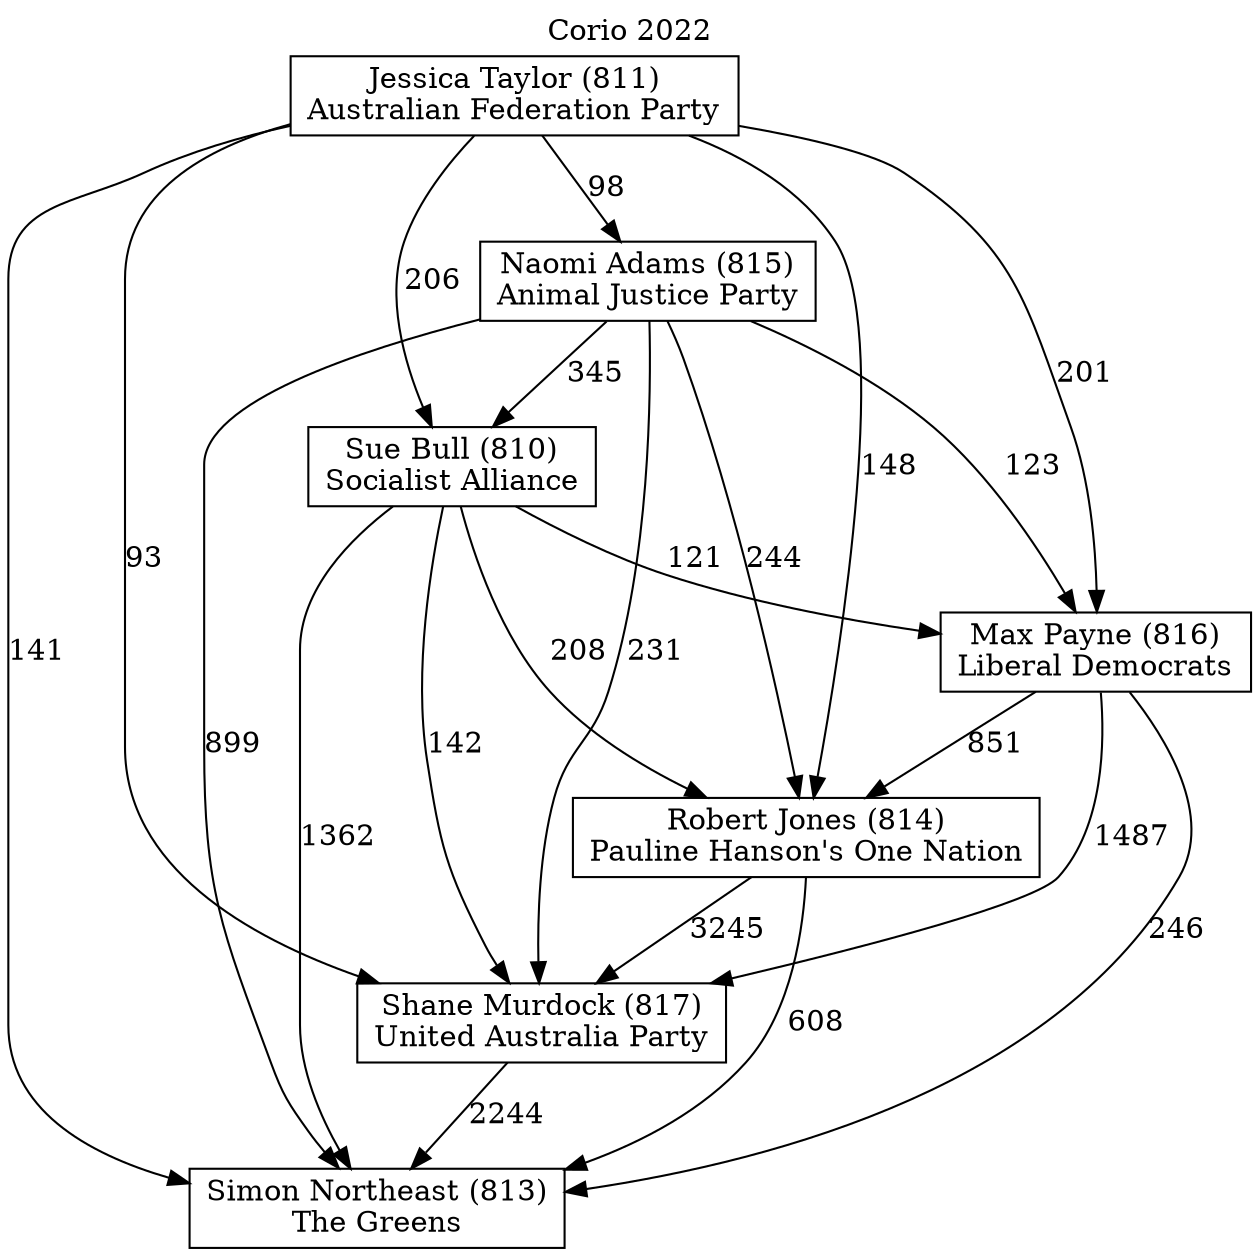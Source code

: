 // House preference flow
digraph "Simon Northeast (813)_Corio_2022" {
	graph [label="Corio 2022" labelloc=t mclimit=10]
	node [shape=box]
	"Simon Northeast (813)" [label="Simon Northeast (813)
The Greens"]
	"Shane Murdock (817)" [label="Shane Murdock (817)
United Australia Party"]
	"Robert Jones (814)" [label="Robert Jones (814)
Pauline Hanson's One Nation"]
	"Max Payne (816)" [label="Max Payne (816)
Liberal Democrats"]
	"Sue Bull (810)" [label="Sue Bull (810)
Socialist Alliance"]
	"Naomi Adams (815)" [label="Naomi Adams (815)
Animal Justice Party"]
	"Jessica Taylor (811)" [label="Jessica Taylor (811)
Australian Federation Party"]
	"Simon Northeast (813)" [label="Simon Northeast (813)
The Greens"]
	"Robert Jones (814)" [label="Robert Jones (814)
Pauline Hanson's One Nation"]
	"Max Payne (816)" [label="Max Payne (816)
Liberal Democrats"]
	"Sue Bull (810)" [label="Sue Bull (810)
Socialist Alliance"]
	"Naomi Adams (815)" [label="Naomi Adams (815)
Animal Justice Party"]
	"Jessica Taylor (811)" [label="Jessica Taylor (811)
Australian Federation Party"]
	"Simon Northeast (813)" [label="Simon Northeast (813)
The Greens"]
	"Max Payne (816)" [label="Max Payne (816)
Liberal Democrats"]
	"Sue Bull (810)" [label="Sue Bull (810)
Socialist Alliance"]
	"Naomi Adams (815)" [label="Naomi Adams (815)
Animal Justice Party"]
	"Jessica Taylor (811)" [label="Jessica Taylor (811)
Australian Federation Party"]
	"Simon Northeast (813)" [label="Simon Northeast (813)
The Greens"]
	"Sue Bull (810)" [label="Sue Bull (810)
Socialist Alliance"]
	"Naomi Adams (815)" [label="Naomi Adams (815)
Animal Justice Party"]
	"Jessica Taylor (811)" [label="Jessica Taylor (811)
Australian Federation Party"]
	"Simon Northeast (813)" [label="Simon Northeast (813)
The Greens"]
	"Naomi Adams (815)" [label="Naomi Adams (815)
Animal Justice Party"]
	"Jessica Taylor (811)" [label="Jessica Taylor (811)
Australian Federation Party"]
	"Simon Northeast (813)" [label="Simon Northeast (813)
The Greens"]
	"Jessica Taylor (811)" [label="Jessica Taylor (811)
Australian Federation Party"]
	"Jessica Taylor (811)" [label="Jessica Taylor (811)
Australian Federation Party"]
	"Naomi Adams (815)" [label="Naomi Adams (815)
Animal Justice Party"]
	"Jessica Taylor (811)" [label="Jessica Taylor (811)
Australian Federation Party"]
	"Jessica Taylor (811)" [label="Jessica Taylor (811)
Australian Federation Party"]
	"Sue Bull (810)" [label="Sue Bull (810)
Socialist Alliance"]
	"Naomi Adams (815)" [label="Naomi Adams (815)
Animal Justice Party"]
	"Jessica Taylor (811)" [label="Jessica Taylor (811)
Australian Federation Party"]
	"Sue Bull (810)" [label="Sue Bull (810)
Socialist Alliance"]
	"Jessica Taylor (811)" [label="Jessica Taylor (811)
Australian Federation Party"]
	"Jessica Taylor (811)" [label="Jessica Taylor (811)
Australian Federation Party"]
	"Naomi Adams (815)" [label="Naomi Adams (815)
Animal Justice Party"]
	"Jessica Taylor (811)" [label="Jessica Taylor (811)
Australian Federation Party"]
	"Jessica Taylor (811)" [label="Jessica Taylor (811)
Australian Federation Party"]
	"Max Payne (816)" [label="Max Payne (816)
Liberal Democrats"]
	"Sue Bull (810)" [label="Sue Bull (810)
Socialist Alliance"]
	"Naomi Adams (815)" [label="Naomi Adams (815)
Animal Justice Party"]
	"Jessica Taylor (811)" [label="Jessica Taylor (811)
Australian Federation Party"]
	"Max Payne (816)" [label="Max Payne (816)
Liberal Democrats"]
	"Naomi Adams (815)" [label="Naomi Adams (815)
Animal Justice Party"]
	"Jessica Taylor (811)" [label="Jessica Taylor (811)
Australian Federation Party"]
	"Max Payne (816)" [label="Max Payne (816)
Liberal Democrats"]
	"Jessica Taylor (811)" [label="Jessica Taylor (811)
Australian Federation Party"]
	"Jessica Taylor (811)" [label="Jessica Taylor (811)
Australian Federation Party"]
	"Naomi Adams (815)" [label="Naomi Adams (815)
Animal Justice Party"]
	"Jessica Taylor (811)" [label="Jessica Taylor (811)
Australian Federation Party"]
	"Jessica Taylor (811)" [label="Jessica Taylor (811)
Australian Federation Party"]
	"Sue Bull (810)" [label="Sue Bull (810)
Socialist Alliance"]
	"Naomi Adams (815)" [label="Naomi Adams (815)
Animal Justice Party"]
	"Jessica Taylor (811)" [label="Jessica Taylor (811)
Australian Federation Party"]
	"Sue Bull (810)" [label="Sue Bull (810)
Socialist Alliance"]
	"Jessica Taylor (811)" [label="Jessica Taylor (811)
Australian Federation Party"]
	"Jessica Taylor (811)" [label="Jessica Taylor (811)
Australian Federation Party"]
	"Naomi Adams (815)" [label="Naomi Adams (815)
Animal Justice Party"]
	"Jessica Taylor (811)" [label="Jessica Taylor (811)
Australian Federation Party"]
	"Jessica Taylor (811)" [label="Jessica Taylor (811)
Australian Federation Party"]
	"Robert Jones (814)" [label="Robert Jones (814)
Pauline Hanson's One Nation"]
	"Max Payne (816)" [label="Max Payne (816)
Liberal Democrats"]
	"Sue Bull (810)" [label="Sue Bull (810)
Socialist Alliance"]
	"Naomi Adams (815)" [label="Naomi Adams (815)
Animal Justice Party"]
	"Jessica Taylor (811)" [label="Jessica Taylor (811)
Australian Federation Party"]
	"Robert Jones (814)" [label="Robert Jones (814)
Pauline Hanson's One Nation"]
	"Sue Bull (810)" [label="Sue Bull (810)
Socialist Alliance"]
	"Naomi Adams (815)" [label="Naomi Adams (815)
Animal Justice Party"]
	"Jessica Taylor (811)" [label="Jessica Taylor (811)
Australian Federation Party"]
	"Robert Jones (814)" [label="Robert Jones (814)
Pauline Hanson's One Nation"]
	"Naomi Adams (815)" [label="Naomi Adams (815)
Animal Justice Party"]
	"Jessica Taylor (811)" [label="Jessica Taylor (811)
Australian Federation Party"]
	"Robert Jones (814)" [label="Robert Jones (814)
Pauline Hanson's One Nation"]
	"Jessica Taylor (811)" [label="Jessica Taylor (811)
Australian Federation Party"]
	"Jessica Taylor (811)" [label="Jessica Taylor (811)
Australian Federation Party"]
	"Naomi Adams (815)" [label="Naomi Adams (815)
Animal Justice Party"]
	"Jessica Taylor (811)" [label="Jessica Taylor (811)
Australian Federation Party"]
	"Jessica Taylor (811)" [label="Jessica Taylor (811)
Australian Federation Party"]
	"Sue Bull (810)" [label="Sue Bull (810)
Socialist Alliance"]
	"Naomi Adams (815)" [label="Naomi Adams (815)
Animal Justice Party"]
	"Jessica Taylor (811)" [label="Jessica Taylor (811)
Australian Federation Party"]
	"Sue Bull (810)" [label="Sue Bull (810)
Socialist Alliance"]
	"Jessica Taylor (811)" [label="Jessica Taylor (811)
Australian Federation Party"]
	"Jessica Taylor (811)" [label="Jessica Taylor (811)
Australian Federation Party"]
	"Naomi Adams (815)" [label="Naomi Adams (815)
Animal Justice Party"]
	"Jessica Taylor (811)" [label="Jessica Taylor (811)
Australian Federation Party"]
	"Jessica Taylor (811)" [label="Jessica Taylor (811)
Australian Federation Party"]
	"Max Payne (816)" [label="Max Payne (816)
Liberal Democrats"]
	"Sue Bull (810)" [label="Sue Bull (810)
Socialist Alliance"]
	"Naomi Adams (815)" [label="Naomi Adams (815)
Animal Justice Party"]
	"Jessica Taylor (811)" [label="Jessica Taylor (811)
Australian Federation Party"]
	"Max Payne (816)" [label="Max Payne (816)
Liberal Democrats"]
	"Naomi Adams (815)" [label="Naomi Adams (815)
Animal Justice Party"]
	"Jessica Taylor (811)" [label="Jessica Taylor (811)
Australian Federation Party"]
	"Max Payne (816)" [label="Max Payne (816)
Liberal Democrats"]
	"Jessica Taylor (811)" [label="Jessica Taylor (811)
Australian Federation Party"]
	"Jessica Taylor (811)" [label="Jessica Taylor (811)
Australian Federation Party"]
	"Naomi Adams (815)" [label="Naomi Adams (815)
Animal Justice Party"]
	"Jessica Taylor (811)" [label="Jessica Taylor (811)
Australian Federation Party"]
	"Jessica Taylor (811)" [label="Jessica Taylor (811)
Australian Federation Party"]
	"Sue Bull (810)" [label="Sue Bull (810)
Socialist Alliance"]
	"Naomi Adams (815)" [label="Naomi Adams (815)
Animal Justice Party"]
	"Jessica Taylor (811)" [label="Jessica Taylor (811)
Australian Federation Party"]
	"Sue Bull (810)" [label="Sue Bull (810)
Socialist Alliance"]
	"Jessica Taylor (811)" [label="Jessica Taylor (811)
Australian Federation Party"]
	"Jessica Taylor (811)" [label="Jessica Taylor (811)
Australian Federation Party"]
	"Naomi Adams (815)" [label="Naomi Adams (815)
Animal Justice Party"]
	"Jessica Taylor (811)" [label="Jessica Taylor (811)
Australian Federation Party"]
	"Jessica Taylor (811)" [label="Jessica Taylor (811)
Australian Federation Party"]
	"Shane Murdock (817)" [label="Shane Murdock (817)
United Australia Party"]
	"Robert Jones (814)" [label="Robert Jones (814)
Pauline Hanson's One Nation"]
	"Max Payne (816)" [label="Max Payne (816)
Liberal Democrats"]
	"Sue Bull (810)" [label="Sue Bull (810)
Socialist Alliance"]
	"Naomi Adams (815)" [label="Naomi Adams (815)
Animal Justice Party"]
	"Jessica Taylor (811)" [label="Jessica Taylor (811)
Australian Federation Party"]
	"Shane Murdock (817)" [label="Shane Murdock (817)
United Australia Party"]
	"Max Payne (816)" [label="Max Payne (816)
Liberal Democrats"]
	"Sue Bull (810)" [label="Sue Bull (810)
Socialist Alliance"]
	"Naomi Adams (815)" [label="Naomi Adams (815)
Animal Justice Party"]
	"Jessica Taylor (811)" [label="Jessica Taylor (811)
Australian Federation Party"]
	"Shane Murdock (817)" [label="Shane Murdock (817)
United Australia Party"]
	"Sue Bull (810)" [label="Sue Bull (810)
Socialist Alliance"]
	"Naomi Adams (815)" [label="Naomi Adams (815)
Animal Justice Party"]
	"Jessica Taylor (811)" [label="Jessica Taylor (811)
Australian Federation Party"]
	"Shane Murdock (817)" [label="Shane Murdock (817)
United Australia Party"]
	"Naomi Adams (815)" [label="Naomi Adams (815)
Animal Justice Party"]
	"Jessica Taylor (811)" [label="Jessica Taylor (811)
Australian Federation Party"]
	"Shane Murdock (817)" [label="Shane Murdock (817)
United Australia Party"]
	"Jessica Taylor (811)" [label="Jessica Taylor (811)
Australian Federation Party"]
	"Jessica Taylor (811)" [label="Jessica Taylor (811)
Australian Federation Party"]
	"Naomi Adams (815)" [label="Naomi Adams (815)
Animal Justice Party"]
	"Jessica Taylor (811)" [label="Jessica Taylor (811)
Australian Federation Party"]
	"Jessica Taylor (811)" [label="Jessica Taylor (811)
Australian Federation Party"]
	"Sue Bull (810)" [label="Sue Bull (810)
Socialist Alliance"]
	"Naomi Adams (815)" [label="Naomi Adams (815)
Animal Justice Party"]
	"Jessica Taylor (811)" [label="Jessica Taylor (811)
Australian Federation Party"]
	"Sue Bull (810)" [label="Sue Bull (810)
Socialist Alliance"]
	"Jessica Taylor (811)" [label="Jessica Taylor (811)
Australian Federation Party"]
	"Jessica Taylor (811)" [label="Jessica Taylor (811)
Australian Federation Party"]
	"Naomi Adams (815)" [label="Naomi Adams (815)
Animal Justice Party"]
	"Jessica Taylor (811)" [label="Jessica Taylor (811)
Australian Federation Party"]
	"Jessica Taylor (811)" [label="Jessica Taylor (811)
Australian Federation Party"]
	"Max Payne (816)" [label="Max Payne (816)
Liberal Democrats"]
	"Sue Bull (810)" [label="Sue Bull (810)
Socialist Alliance"]
	"Naomi Adams (815)" [label="Naomi Adams (815)
Animal Justice Party"]
	"Jessica Taylor (811)" [label="Jessica Taylor (811)
Australian Federation Party"]
	"Max Payne (816)" [label="Max Payne (816)
Liberal Democrats"]
	"Naomi Adams (815)" [label="Naomi Adams (815)
Animal Justice Party"]
	"Jessica Taylor (811)" [label="Jessica Taylor (811)
Australian Federation Party"]
	"Max Payne (816)" [label="Max Payne (816)
Liberal Democrats"]
	"Jessica Taylor (811)" [label="Jessica Taylor (811)
Australian Federation Party"]
	"Jessica Taylor (811)" [label="Jessica Taylor (811)
Australian Federation Party"]
	"Naomi Adams (815)" [label="Naomi Adams (815)
Animal Justice Party"]
	"Jessica Taylor (811)" [label="Jessica Taylor (811)
Australian Federation Party"]
	"Jessica Taylor (811)" [label="Jessica Taylor (811)
Australian Federation Party"]
	"Sue Bull (810)" [label="Sue Bull (810)
Socialist Alliance"]
	"Naomi Adams (815)" [label="Naomi Adams (815)
Animal Justice Party"]
	"Jessica Taylor (811)" [label="Jessica Taylor (811)
Australian Federation Party"]
	"Sue Bull (810)" [label="Sue Bull (810)
Socialist Alliance"]
	"Jessica Taylor (811)" [label="Jessica Taylor (811)
Australian Federation Party"]
	"Jessica Taylor (811)" [label="Jessica Taylor (811)
Australian Federation Party"]
	"Naomi Adams (815)" [label="Naomi Adams (815)
Animal Justice Party"]
	"Jessica Taylor (811)" [label="Jessica Taylor (811)
Australian Federation Party"]
	"Jessica Taylor (811)" [label="Jessica Taylor (811)
Australian Federation Party"]
	"Robert Jones (814)" [label="Robert Jones (814)
Pauline Hanson's One Nation"]
	"Max Payne (816)" [label="Max Payne (816)
Liberal Democrats"]
	"Sue Bull (810)" [label="Sue Bull (810)
Socialist Alliance"]
	"Naomi Adams (815)" [label="Naomi Adams (815)
Animal Justice Party"]
	"Jessica Taylor (811)" [label="Jessica Taylor (811)
Australian Federation Party"]
	"Robert Jones (814)" [label="Robert Jones (814)
Pauline Hanson's One Nation"]
	"Sue Bull (810)" [label="Sue Bull (810)
Socialist Alliance"]
	"Naomi Adams (815)" [label="Naomi Adams (815)
Animal Justice Party"]
	"Jessica Taylor (811)" [label="Jessica Taylor (811)
Australian Federation Party"]
	"Robert Jones (814)" [label="Robert Jones (814)
Pauline Hanson's One Nation"]
	"Naomi Adams (815)" [label="Naomi Adams (815)
Animal Justice Party"]
	"Jessica Taylor (811)" [label="Jessica Taylor (811)
Australian Federation Party"]
	"Robert Jones (814)" [label="Robert Jones (814)
Pauline Hanson's One Nation"]
	"Jessica Taylor (811)" [label="Jessica Taylor (811)
Australian Federation Party"]
	"Jessica Taylor (811)" [label="Jessica Taylor (811)
Australian Federation Party"]
	"Naomi Adams (815)" [label="Naomi Adams (815)
Animal Justice Party"]
	"Jessica Taylor (811)" [label="Jessica Taylor (811)
Australian Federation Party"]
	"Jessica Taylor (811)" [label="Jessica Taylor (811)
Australian Federation Party"]
	"Sue Bull (810)" [label="Sue Bull (810)
Socialist Alliance"]
	"Naomi Adams (815)" [label="Naomi Adams (815)
Animal Justice Party"]
	"Jessica Taylor (811)" [label="Jessica Taylor (811)
Australian Federation Party"]
	"Sue Bull (810)" [label="Sue Bull (810)
Socialist Alliance"]
	"Jessica Taylor (811)" [label="Jessica Taylor (811)
Australian Federation Party"]
	"Jessica Taylor (811)" [label="Jessica Taylor (811)
Australian Federation Party"]
	"Naomi Adams (815)" [label="Naomi Adams (815)
Animal Justice Party"]
	"Jessica Taylor (811)" [label="Jessica Taylor (811)
Australian Federation Party"]
	"Jessica Taylor (811)" [label="Jessica Taylor (811)
Australian Federation Party"]
	"Max Payne (816)" [label="Max Payne (816)
Liberal Democrats"]
	"Sue Bull (810)" [label="Sue Bull (810)
Socialist Alliance"]
	"Naomi Adams (815)" [label="Naomi Adams (815)
Animal Justice Party"]
	"Jessica Taylor (811)" [label="Jessica Taylor (811)
Australian Federation Party"]
	"Max Payne (816)" [label="Max Payne (816)
Liberal Democrats"]
	"Naomi Adams (815)" [label="Naomi Adams (815)
Animal Justice Party"]
	"Jessica Taylor (811)" [label="Jessica Taylor (811)
Australian Federation Party"]
	"Max Payne (816)" [label="Max Payne (816)
Liberal Democrats"]
	"Jessica Taylor (811)" [label="Jessica Taylor (811)
Australian Federation Party"]
	"Jessica Taylor (811)" [label="Jessica Taylor (811)
Australian Federation Party"]
	"Naomi Adams (815)" [label="Naomi Adams (815)
Animal Justice Party"]
	"Jessica Taylor (811)" [label="Jessica Taylor (811)
Australian Federation Party"]
	"Jessica Taylor (811)" [label="Jessica Taylor (811)
Australian Federation Party"]
	"Sue Bull (810)" [label="Sue Bull (810)
Socialist Alliance"]
	"Naomi Adams (815)" [label="Naomi Adams (815)
Animal Justice Party"]
	"Jessica Taylor (811)" [label="Jessica Taylor (811)
Australian Federation Party"]
	"Sue Bull (810)" [label="Sue Bull (810)
Socialist Alliance"]
	"Jessica Taylor (811)" [label="Jessica Taylor (811)
Australian Federation Party"]
	"Jessica Taylor (811)" [label="Jessica Taylor (811)
Australian Federation Party"]
	"Naomi Adams (815)" [label="Naomi Adams (815)
Animal Justice Party"]
	"Jessica Taylor (811)" [label="Jessica Taylor (811)
Australian Federation Party"]
	"Jessica Taylor (811)" [label="Jessica Taylor (811)
Australian Federation Party"]
	"Shane Murdock (817)" -> "Simon Northeast (813)" [label=2244]
	"Robert Jones (814)" -> "Shane Murdock (817)" [label=3245]
	"Max Payne (816)" -> "Robert Jones (814)" [label=851]
	"Sue Bull (810)" -> "Max Payne (816)" [label=121]
	"Naomi Adams (815)" -> "Sue Bull (810)" [label=345]
	"Jessica Taylor (811)" -> "Naomi Adams (815)" [label=98]
	"Robert Jones (814)" -> "Simon Northeast (813)" [label=608]
	"Max Payne (816)" -> "Simon Northeast (813)" [label=246]
	"Sue Bull (810)" -> "Simon Northeast (813)" [label=1362]
	"Naomi Adams (815)" -> "Simon Northeast (813)" [label=899]
	"Jessica Taylor (811)" -> "Simon Northeast (813)" [label=141]
	"Jessica Taylor (811)" -> "Sue Bull (810)" [label=206]
	"Naomi Adams (815)" -> "Max Payne (816)" [label=123]
	"Jessica Taylor (811)" -> "Max Payne (816)" [label=201]
	"Sue Bull (810)" -> "Robert Jones (814)" [label=208]
	"Naomi Adams (815)" -> "Robert Jones (814)" [label=244]
	"Jessica Taylor (811)" -> "Robert Jones (814)" [label=148]
	"Max Payne (816)" -> "Shane Murdock (817)" [label=1487]
	"Sue Bull (810)" -> "Shane Murdock (817)" [label=142]
	"Naomi Adams (815)" -> "Shane Murdock (817)" [label=231]
	"Jessica Taylor (811)" -> "Shane Murdock (817)" [label=93]
}

